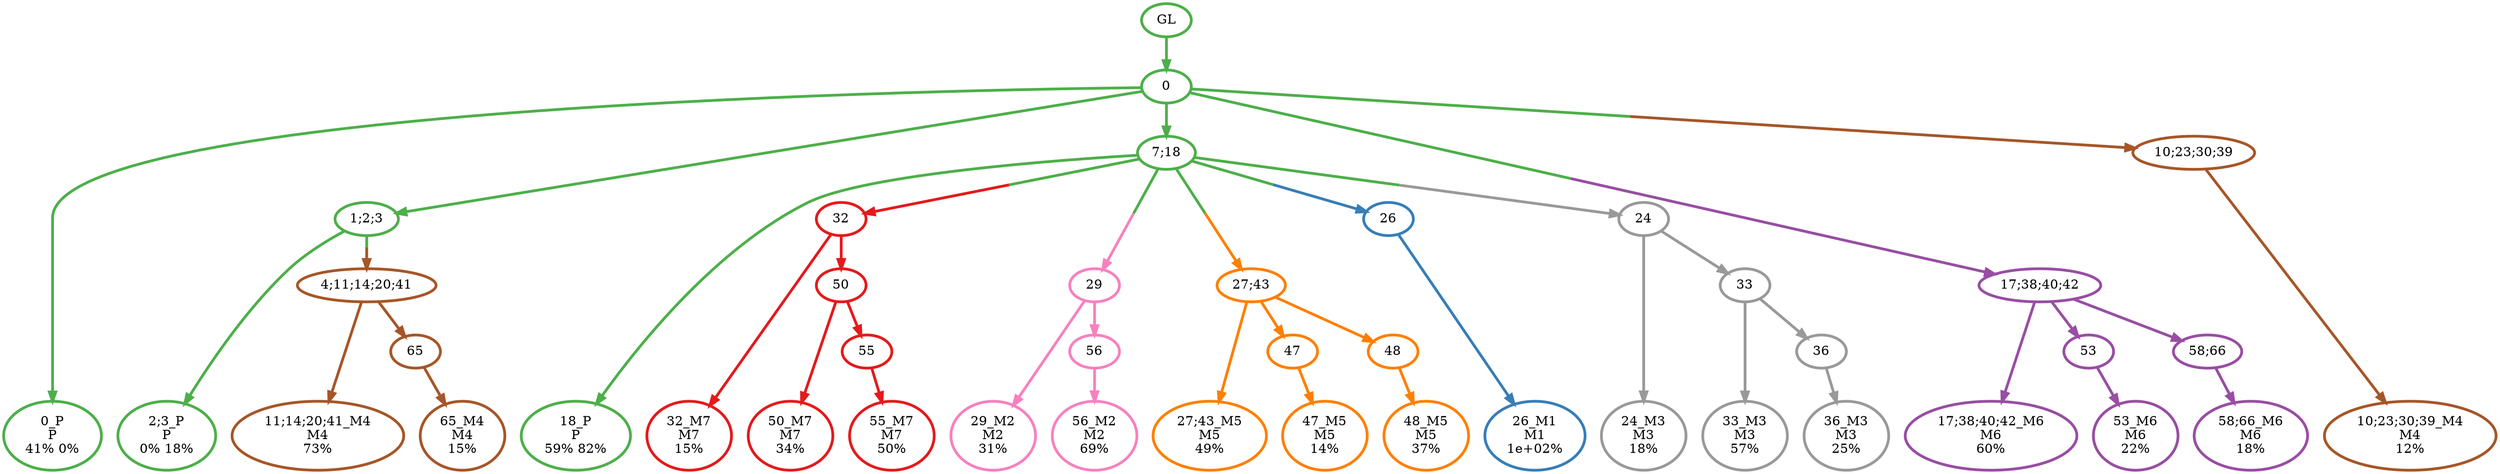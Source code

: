 digraph T {
	{
		rank=same
		40 [penwidth=3,colorscheme=set19,color=3,label="0_P\nP\n41% 0%"]
		38 [penwidth=3,colorscheme=set19,color=3,label="2;3_P\nP\n0% 18%"]
		36 [penwidth=3,colorscheme=set19,color=3,label="18_P\nP\n59% 82%"]
		35 [penwidth=3,colorscheme=set19,color=2,label="26_M1\nM1\n1e+02%"]
		34 [penwidth=3,colorscheme=set19,color=8,label="29_M2\nM2\n31%"]
		32 [penwidth=3,colorscheme=set19,color=8,label="56_M2\nM2\n69%"]
		31 [penwidth=3,colorscheme=set19,color=9,label="24_M3\nM3\n18%"]
		29 [penwidth=3,colorscheme=set19,color=9,label="33_M3\nM3\n57%"]
		27 [penwidth=3,colorscheme=set19,color=9,label="36_M3\nM3\n25%"]
		26 [penwidth=3,colorscheme=set19,color=7,label="11;14;20;41_M4\nM4\n73%"]
		24 [penwidth=3,colorscheme=set19,color=7,label="65_M4\nM4\n15%"]
		23 [penwidth=3,colorscheme=set19,color=7,label="10;23;30;39_M4\nM4\n12%"]
		22 [penwidth=3,colorscheme=set19,color=5,label="27;43_M5\nM5\n49%"]
		20 [penwidth=3,colorscheme=set19,color=5,label="47_M5\nM5\n14%"]
		18 [penwidth=3,colorscheme=set19,color=5,label="48_M5\nM5\n37%"]
		17 [penwidth=3,colorscheme=set19,color=4,label="17;38;40;42_M6\nM6\n60%"]
		15 [penwidth=3,colorscheme=set19,color=4,label="53_M6\nM6\n22%"]
		13 [penwidth=3,colorscheme=set19,color=4,label="58;66_M6\nM6\n18%"]
		12 [penwidth=3,colorscheme=set19,color=1,label="32_M7\nM7\n15%"]
		10 [penwidth=3,colorscheme=set19,color=1,label="50_M7\nM7\n34%"]
		8 [penwidth=3,colorscheme=set19,color=1,label="55_M7\nM7\n50%"]
	}
	42 [penwidth=3,colorscheme=set19,color=3,label="GL"]
	41 [penwidth=3,colorscheme=set19,color=3,label="0"]
	39 [penwidth=3,colorscheme=set19,color=3,label="1;2;3"]
	37 [penwidth=3,colorscheme=set19,color=3,label="7;18"]
	33 [penwidth=3,colorscheme=set19,color=8,label="56"]
	30 [penwidth=3,colorscheme=set19,color=9,label="33"]
	28 [penwidth=3,colorscheme=set19,color=9,label="36"]
	25 [penwidth=3,colorscheme=set19,color=7,label="65"]
	21 [penwidth=3,colorscheme=set19,color=5,label="47"]
	19 [penwidth=3,colorscheme=set19,color=5,label="48"]
	16 [penwidth=3,colorscheme=set19,color=4,label="53"]
	14 [penwidth=3,colorscheme=set19,color=4,label="58;66"]
	11 [penwidth=3,colorscheme=set19,color=1,label="50"]
	9 [penwidth=3,colorscheme=set19,color=1,label="55"]
	7 [penwidth=3,colorscheme=set19,color=1,label="32"]
	6 [penwidth=3,colorscheme=set19,color=8,label="29"]
	5 [penwidth=3,colorscheme=set19,color=4,label="17;38;40;42"]
	4 [penwidth=3,colorscheme=set19,color=5,label="27;43"]
	3 [penwidth=3,colorscheme=set19,color=7,label="4;11;14;20;41"]
	2 [penwidth=3,colorscheme=set19,color=7,label="10;23;30;39"]
	1 [penwidth=3,colorscheme=set19,color=2,label="26"]
	0 [penwidth=3,colorscheme=set19,color=9,label="24"]
	42 -> 41 [penwidth=3,colorscheme=set19,color=3]
	41 -> 40 [penwidth=3,colorscheme=set19,color=3]
	41 -> 37 [penwidth=3,colorscheme=set19,color=3]
	41 -> 39 [penwidth=3,colorscheme=set19,color=3]
	41 -> 5 [penwidth=3,colorscheme=set19,color="3;0.5:4"]
	41 -> 2 [penwidth=3,colorscheme=set19,color="3;0.5:7"]
	39 -> 38 [penwidth=3,colorscheme=set19,color=3]
	39 -> 3 [penwidth=3,colorscheme=set19,color="3;0.5:7"]
	37 -> 36 [penwidth=3,colorscheme=set19,color=3]
	37 -> 7 [penwidth=3,colorscheme=set19,color="3;0.5:1"]
	37 -> 4 [penwidth=3,colorscheme=set19,color="3;0.5:5"]
	37 -> 0 [penwidth=3,colorscheme=set19,color="3;0.5:9"]
	37 -> 6 [penwidth=3,colorscheme=set19,color="3;0.5:8"]
	37 -> 1 [penwidth=3,colorscheme=set19,color="3;0.5:2"]
	33 -> 32 [penwidth=3,colorscheme=set19,color=8]
	30 -> 29 [penwidth=3,colorscheme=set19,color=9]
	30 -> 28 [penwidth=3,colorscheme=set19,color=9]
	28 -> 27 [penwidth=3,colorscheme=set19,color=9]
	25 -> 24 [penwidth=3,colorscheme=set19,color=7]
	21 -> 20 [penwidth=3,colorscheme=set19,color=5]
	19 -> 18 [penwidth=3,colorscheme=set19,color=5]
	16 -> 15 [penwidth=3,colorscheme=set19,color=4]
	14 -> 13 [penwidth=3,colorscheme=set19,color=4]
	11 -> 10 [penwidth=3,colorscheme=set19,color=1]
	11 -> 9 [penwidth=3,colorscheme=set19,color=1]
	9 -> 8 [penwidth=3,colorscheme=set19,color=1]
	7 -> 12 [penwidth=3,colorscheme=set19,color=1]
	7 -> 11 [penwidth=3,colorscheme=set19,color=1]
	6 -> 34 [penwidth=3,colorscheme=set19,color=8]
	6 -> 33 [penwidth=3,colorscheme=set19,color=8]
	5 -> 17 [penwidth=3,colorscheme=set19,color=4]
	5 -> 16 [penwidth=3,colorscheme=set19,color=4]
	5 -> 14 [penwidth=3,colorscheme=set19,color=4]
	4 -> 22 [penwidth=3,colorscheme=set19,color=5]
	4 -> 21 [penwidth=3,colorscheme=set19,color=5]
	4 -> 19 [penwidth=3,colorscheme=set19,color=5]
	3 -> 26 [penwidth=3,colorscheme=set19,color=7]
	3 -> 25 [penwidth=3,colorscheme=set19,color=7]
	2 -> 23 [penwidth=3,colorscheme=set19,color=7]
	1 -> 35 [penwidth=3,colorscheme=set19,color=2]
	0 -> 31 [penwidth=3,colorscheme=set19,color=9]
	0 -> 30 [penwidth=3,colorscheme=set19,color=9]
}
